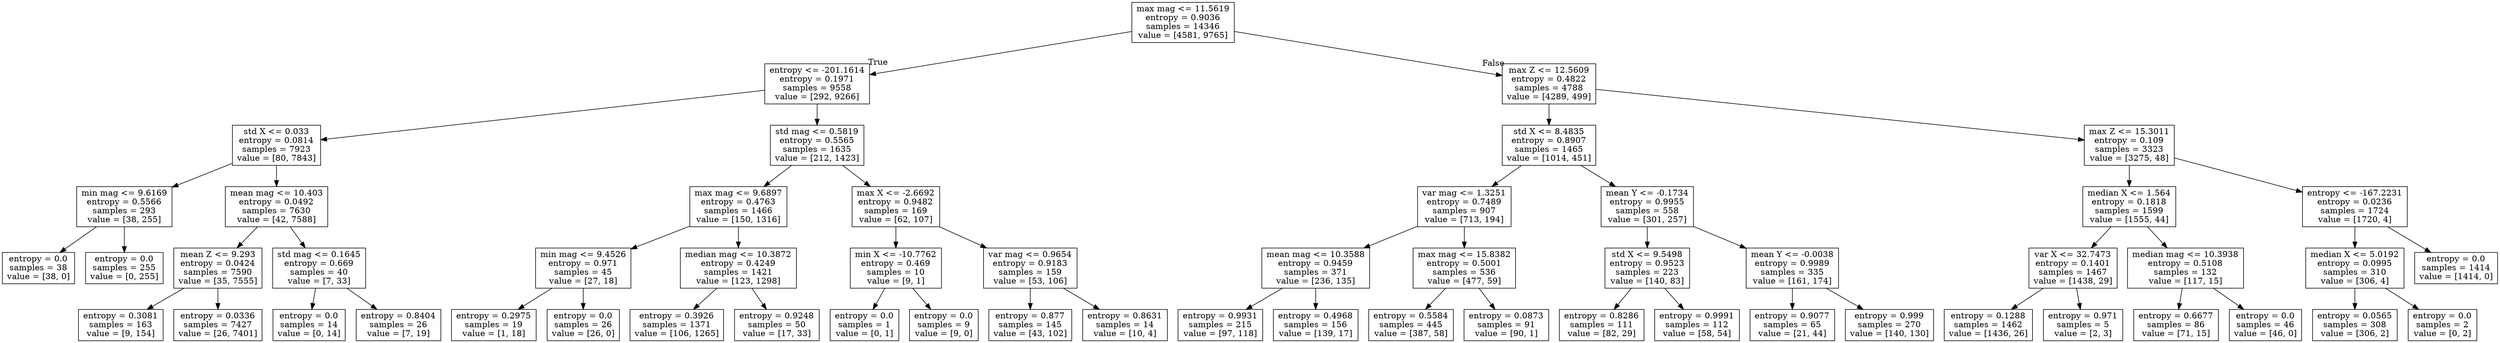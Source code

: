 digraph Tree {
node [shape=box] ;
0 [label="max mag <= 11.5619\nentropy = 0.9036\nsamples = 14346\nvalue = [4581, 9765]"] ;
1 [label="entropy <= -201.1614\nentropy = 0.1971\nsamples = 9558\nvalue = [292, 9266]"] ;
0 -> 1 [labeldistance=2.5, labelangle=45, headlabel="True"] ;
2 [label="std X <= 0.033\nentropy = 0.0814\nsamples = 7923\nvalue = [80, 7843]"] ;
1 -> 2 ;
3 [label="min mag <= 9.6169\nentropy = 0.5566\nsamples = 293\nvalue = [38, 255]"] ;
2 -> 3 ;
4 [label="entropy = 0.0\nsamples = 38\nvalue = [38, 0]"] ;
3 -> 4 ;
5 [label="entropy = 0.0\nsamples = 255\nvalue = [0, 255]"] ;
3 -> 5 ;
6 [label="mean mag <= 10.403\nentropy = 0.0492\nsamples = 7630\nvalue = [42, 7588]"] ;
2 -> 6 ;
7 [label="mean Z <= 9.293\nentropy = 0.0424\nsamples = 7590\nvalue = [35, 7555]"] ;
6 -> 7 ;
8 [label="entropy = 0.3081\nsamples = 163\nvalue = [9, 154]"] ;
7 -> 8 ;
9 [label="entropy = 0.0336\nsamples = 7427\nvalue = [26, 7401]"] ;
7 -> 9 ;
10 [label="std mag <= 0.1645\nentropy = 0.669\nsamples = 40\nvalue = [7, 33]"] ;
6 -> 10 ;
11 [label="entropy = 0.0\nsamples = 14\nvalue = [0, 14]"] ;
10 -> 11 ;
12 [label="entropy = 0.8404\nsamples = 26\nvalue = [7, 19]"] ;
10 -> 12 ;
13 [label="std mag <= 0.5819\nentropy = 0.5565\nsamples = 1635\nvalue = [212, 1423]"] ;
1 -> 13 ;
14 [label="max mag <= 9.6897\nentropy = 0.4763\nsamples = 1466\nvalue = [150, 1316]"] ;
13 -> 14 ;
15 [label="min mag <= 9.4526\nentropy = 0.971\nsamples = 45\nvalue = [27, 18]"] ;
14 -> 15 ;
16 [label="entropy = 0.2975\nsamples = 19\nvalue = [1, 18]"] ;
15 -> 16 ;
17 [label="entropy = 0.0\nsamples = 26\nvalue = [26, 0]"] ;
15 -> 17 ;
18 [label="median mag <= 10.3872\nentropy = 0.4249\nsamples = 1421\nvalue = [123, 1298]"] ;
14 -> 18 ;
19 [label="entropy = 0.3926\nsamples = 1371\nvalue = [106, 1265]"] ;
18 -> 19 ;
20 [label="entropy = 0.9248\nsamples = 50\nvalue = [17, 33]"] ;
18 -> 20 ;
21 [label="max X <= -2.6692\nentropy = 0.9482\nsamples = 169\nvalue = [62, 107]"] ;
13 -> 21 ;
22 [label="min X <= -10.7762\nentropy = 0.469\nsamples = 10\nvalue = [9, 1]"] ;
21 -> 22 ;
23 [label="entropy = 0.0\nsamples = 1\nvalue = [0, 1]"] ;
22 -> 23 ;
24 [label="entropy = 0.0\nsamples = 9\nvalue = [9, 0]"] ;
22 -> 24 ;
25 [label="var mag <= 0.9654\nentropy = 0.9183\nsamples = 159\nvalue = [53, 106]"] ;
21 -> 25 ;
26 [label="entropy = 0.877\nsamples = 145\nvalue = [43, 102]"] ;
25 -> 26 ;
27 [label="entropy = 0.8631\nsamples = 14\nvalue = [10, 4]"] ;
25 -> 27 ;
28 [label="max Z <= 12.5609\nentropy = 0.4822\nsamples = 4788\nvalue = [4289, 499]"] ;
0 -> 28 [labeldistance=2.5, labelangle=-45, headlabel="False"] ;
29 [label="std X <= 8.4835\nentropy = 0.8907\nsamples = 1465\nvalue = [1014, 451]"] ;
28 -> 29 ;
30 [label="var mag <= 1.3251\nentropy = 0.7489\nsamples = 907\nvalue = [713, 194]"] ;
29 -> 30 ;
31 [label="mean mag <= 10.3588\nentropy = 0.9459\nsamples = 371\nvalue = [236, 135]"] ;
30 -> 31 ;
32 [label="entropy = 0.9931\nsamples = 215\nvalue = [97, 118]"] ;
31 -> 32 ;
33 [label="entropy = 0.4968\nsamples = 156\nvalue = [139, 17]"] ;
31 -> 33 ;
34 [label="max mag <= 15.8382\nentropy = 0.5001\nsamples = 536\nvalue = [477, 59]"] ;
30 -> 34 ;
35 [label="entropy = 0.5584\nsamples = 445\nvalue = [387, 58]"] ;
34 -> 35 ;
36 [label="entropy = 0.0873\nsamples = 91\nvalue = [90, 1]"] ;
34 -> 36 ;
37 [label="mean Y <= -0.1734\nentropy = 0.9955\nsamples = 558\nvalue = [301, 257]"] ;
29 -> 37 ;
38 [label="std X <= 9.5498\nentropy = 0.9523\nsamples = 223\nvalue = [140, 83]"] ;
37 -> 38 ;
39 [label="entropy = 0.8286\nsamples = 111\nvalue = [82, 29]"] ;
38 -> 39 ;
40 [label="entropy = 0.9991\nsamples = 112\nvalue = [58, 54]"] ;
38 -> 40 ;
41 [label="mean Y <= -0.0038\nentropy = 0.9989\nsamples = 335\nvalue = [161, 174]"] ;
37 -> 41 ;
42 [label="entropy = 0.9077\nsamples = 65\nvalue = [21, 44]"] ;
41 -> 42 ;
43 [label="entropy = 0.999\nsamples = 270\nvalue = [140, 130]"] ;
41 -> 43 ;
44 [label="max Z <= 15.3011\nentropy = 0.109\nsamples = 3323\nvalue = [3275, 48]"] ;
28 -> 44 ;
45 [label="median X <= 1.564\nentropy = 0.1818\nsamples = 1599\nvalue = [1555, 44]"] ;
44 -> 45 ;
46 [label="var X <= 32.7473\nentropy = 0.1401\nsamples = 1467\nvalue = [1438, 29]"] ;
45 -> 46 ;
47 [label="entropy = 0.1288\nsamples = 1462\nvalue = [1436, 26]"] ;
46 -> 47 ;
48 [label="entropy = 0.971\nsamples = 5\nvalue = [2, 3]"] ;
46 -> 48 ;
49 [label="median mag <= 10.3938\nentropy = 0.5108\nsamples = 132\nvalue = [117, 15]"] ;
45 -> 49 ;
50 [label="entropy = 0.6677\nsamples = 86\nvalue = [71, 15]"] ;
49 -> 50 ;
51 [label="entropy = 0.0\nsamples = 46\nvalue = [46, 0]"] ;
49 -> 51 ;
52 [label="entropy <= -167.2231\nentropy = 0.0236\nsamples = 1724\nvalue = [1720, 4]"] ;
44 -> 52 ;
53 [label="median X <= 5.0192\nentropy = 0.0995\nsamples = 310\nvalue = [306, 4]"] ;
52 -> 53 ;
54 [label="entropy = 0.0565\nsamples = 308\nvalue = [306, 2]"] ;
53 -> 54 ;
55 [label="entropy = 0.0\nsamples = 2\nvalue = [0, 2]"] ;
53 -> 55 ;
56 [label="entropy = 0.0\nsamples = 1414\nvalue = [1414, 0]"] ;
52 -> 56 ;
}